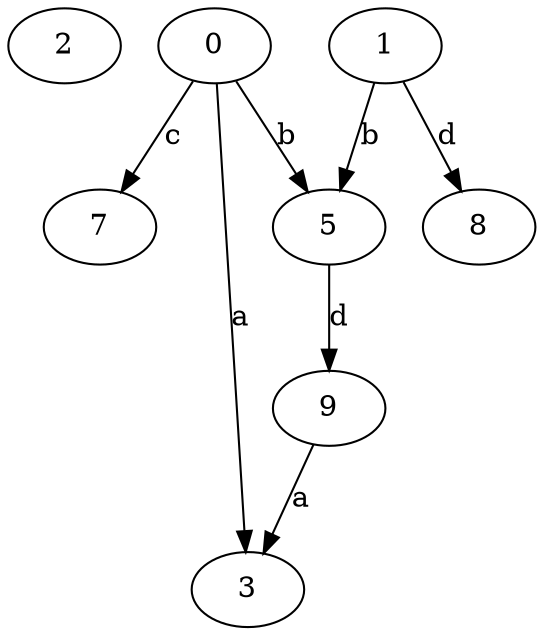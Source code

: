strict digraph  {
2;
3;
5;
0;
1;
7;
8;
9;
5 -> 9  [label=d];
0 -> 3  [label=a];
0 -> 5  [label=b];
0 -> 7  [label=c];
1 -> 5  [label=b];
1 -> 8  [label=d];
9 -> 3  [label=a];
}
